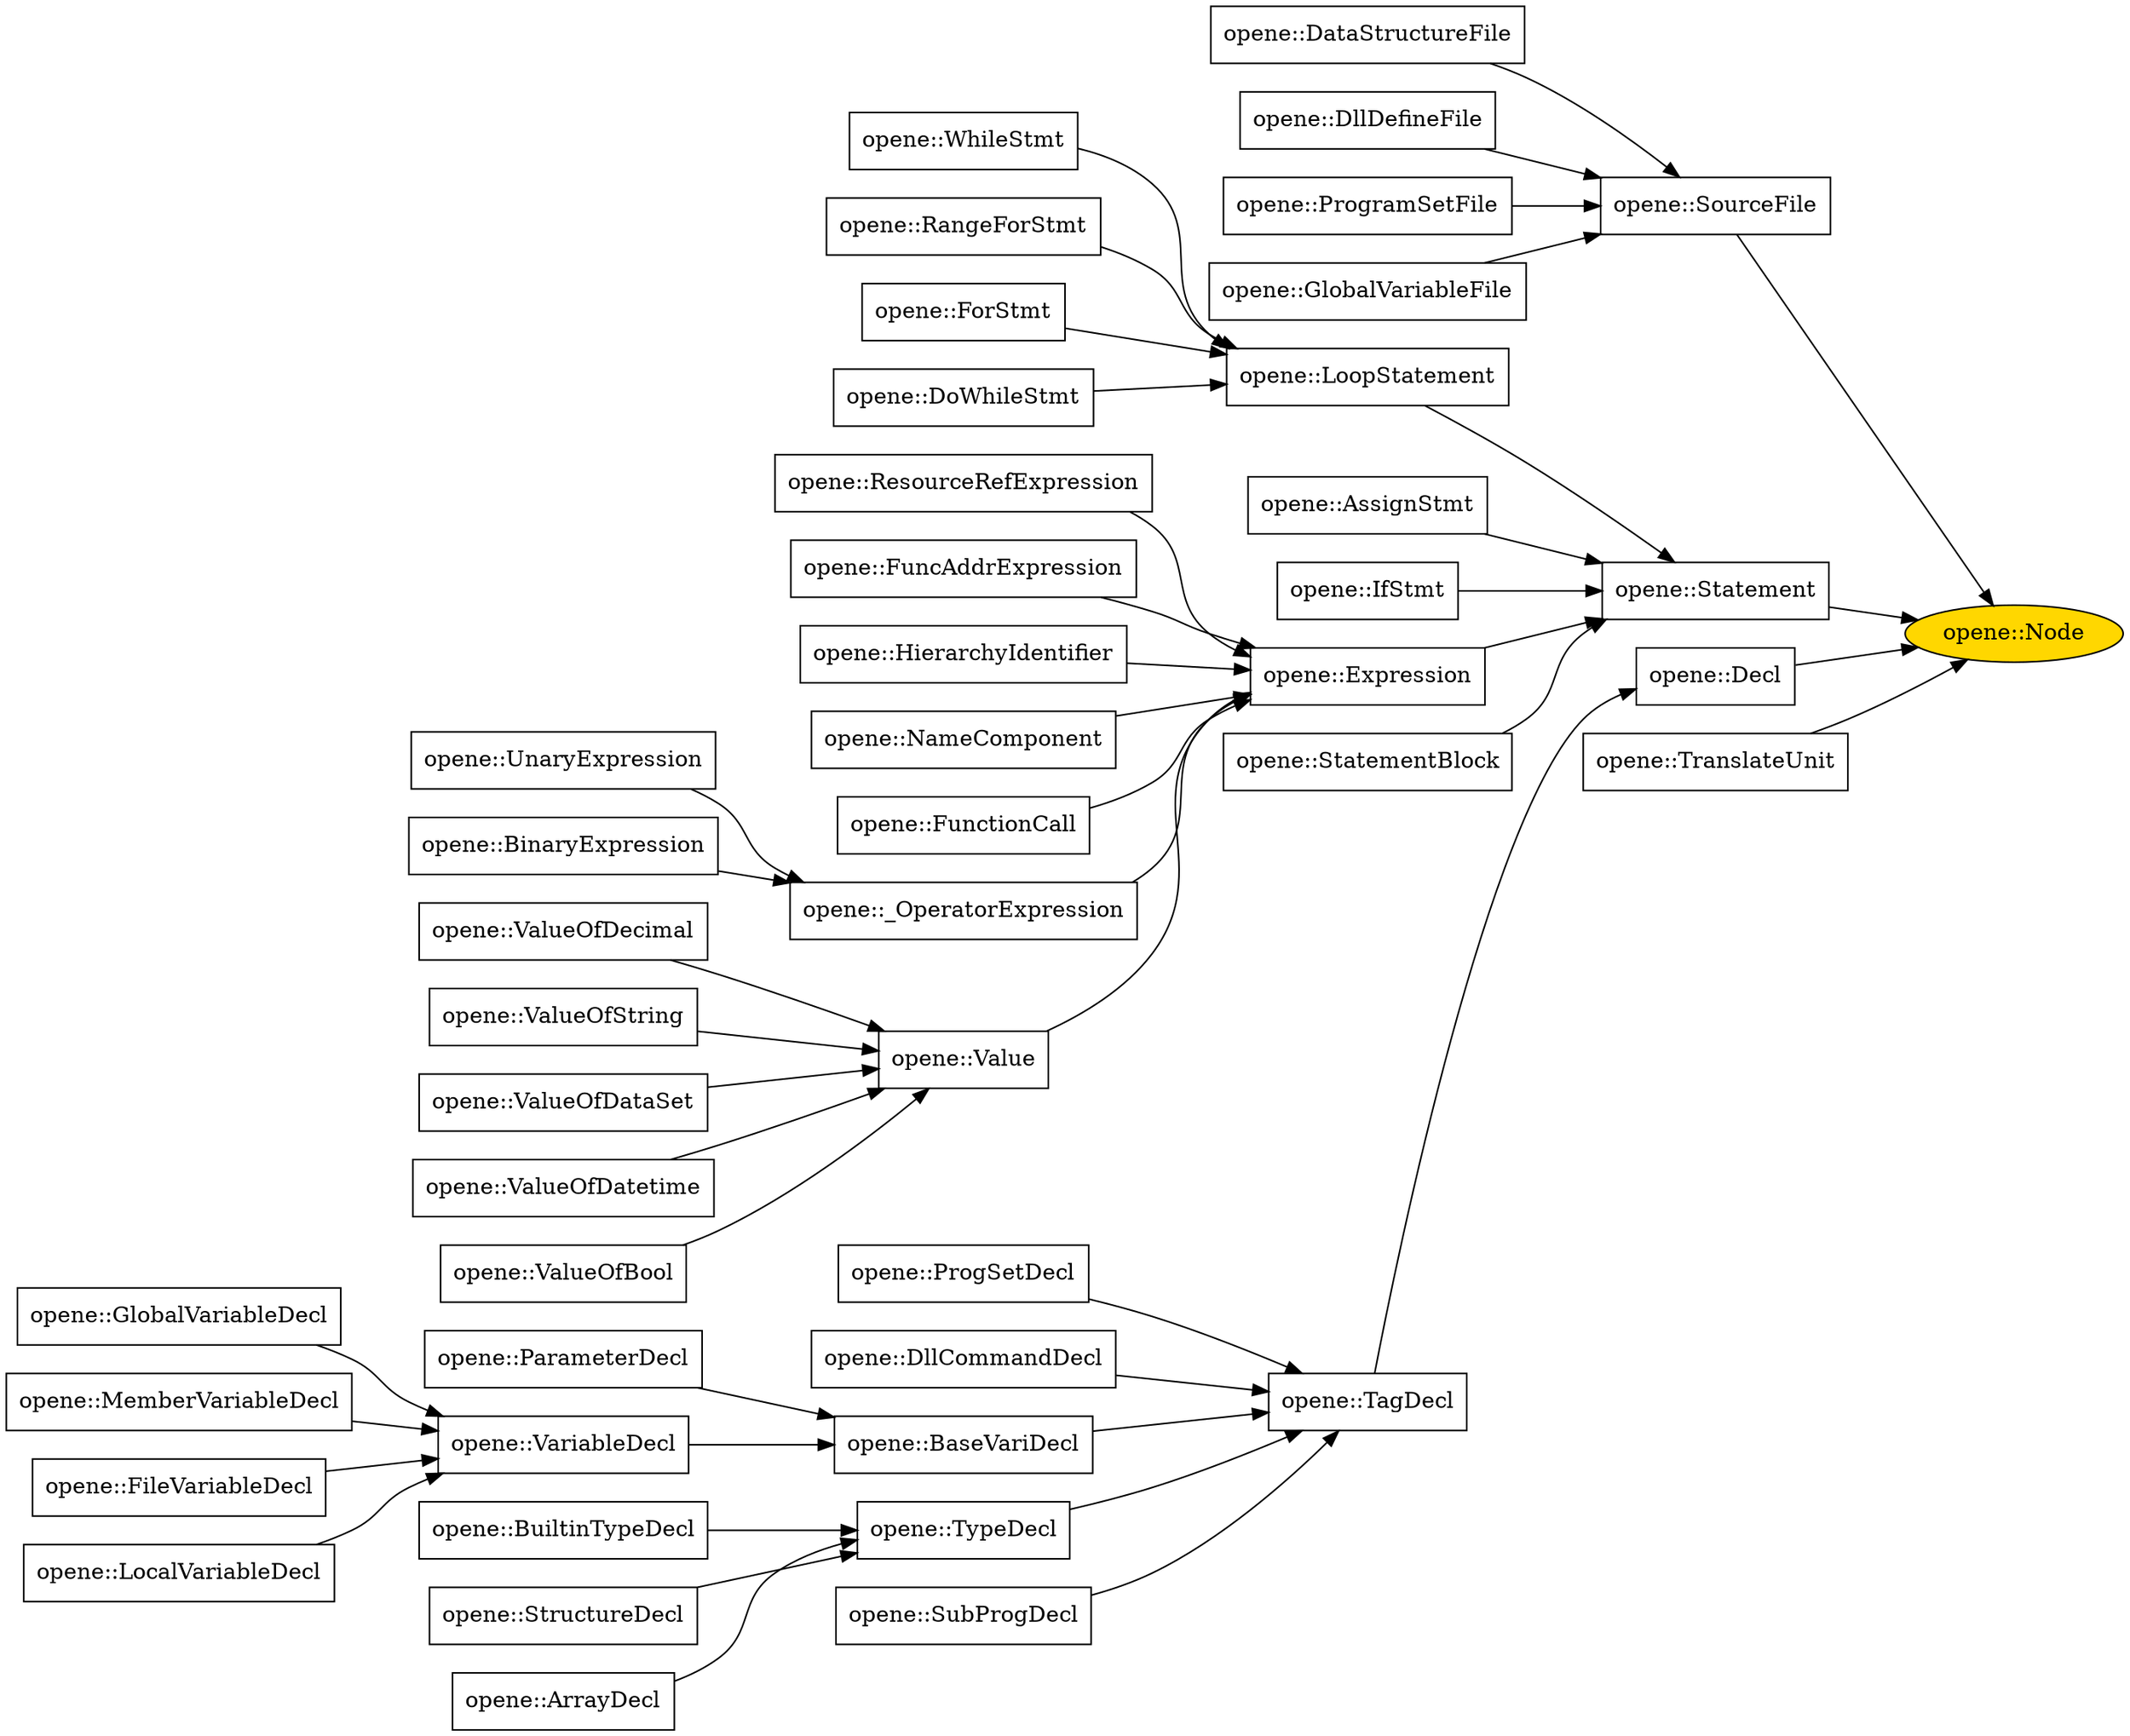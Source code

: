digraph G {
	rankdir=LR;
	node[shape=box];

	# Class inheritance link.
	"opene::GlobalVariableDecl" -> "opene::VariableDecl"
	"opene::MemberVariableDecl" -> "opene::VariableDecl"
	"opene::FileVariableDecl" -> "opene::VariableDecl"
	"opene::LocalVariableDecl" -> "opene::VariableDecl"
	"opene::TypeDecl" -> "opene::TagDecl"
	"opene::BuiltinTypeDecl" -> "opene::TypeDecl"
	"opene::StructureDecl" -> "opene::TypeDecl"
	"opene::SourceFile" -> "opene::Node"
	"opene::ProgramSetFile" -> "opene::SourceFile"
	"opene::GlobalVariableFile" -> "opene::SourceFile"
	"opene::DataStructureFile" -> "opene::SourceFile"
	"opene::DllDefineFile" -> "opene::SourceFile"
	"opene::Decl" -> "opene::Node"
	"opene::TagDecl" -> "opene::Decl"
	"opene::BaseVariDecl" -> "opene::TagDecl"
	"opene::ParameterDecl" -> "opene::BaseVariDecl"
	"opene::VariableDecl" -> "opene::BaseVariDecl"
	"opene::ArrayDecl" -> "opene::TypeDecl"
	"opene::SubProgDecl" -> "opene::TagDecl"
	"opene::ProgSetDecl" -> "opene::TagDecl"
	"opene::DllCommandDecl" -> "opene::TagDecl"
	"opene::Statement" -> "opene::Node"
	"opene::AssignStmt" -> "opene::Statement"
	"opene::IfStmt" -> "opene::Statement"
	"opene::LoopStatement" -> "opene::Statement"
	"opene::WhileStmt" -> "opene::LoopStatement"
	"opene::RangeForStmt" -> "opene::LoopStatement"
	"opene::ForStmt" -> "opene::LoopStatement"
	"opene::DoWhileStmt" -> "opene::LoopStatement"
	"opene::StatementBlock" -> "opene::Statement"
	"opene::Expression" -> "opene::Statement"
	"opene::HierarchyIdentifier" -> "opene::Expression"
	"opene::NameComponent" -> "opene::Expression"
	"opene::FunctionCall" -> "opene::Expression"
	"opene::_OperatorExpression" -> "opene::Expression"
	"opene::UnaryExpression" -> "opene::_OperatorExpression"
	"opene::BinaryExpression" -> "opene::_OperatorExpression"
	"opene::Value" -> "opene::Expression"
	"opene::ValueOfDataSet" -> "opene::Value"
	"opene::ValueOfDatetime" -> "opene::Value"
	"opene::ResourceRefExpression" -> "opene::Expression"
	"opene::FuncAddrExpression" -> "opene::Expression"
	"opene::ValueOfBool" -> "opene::Value"
	"opene::ValueOfDecimal" -> "opene::Value"
	"opene::ValueOfString" -> "opene::Value"
	"opene::TranslateUnit" -> "opene::Node"
	"opene::Node"[shape=ellipse fillcolor=gold style=filled];
}
